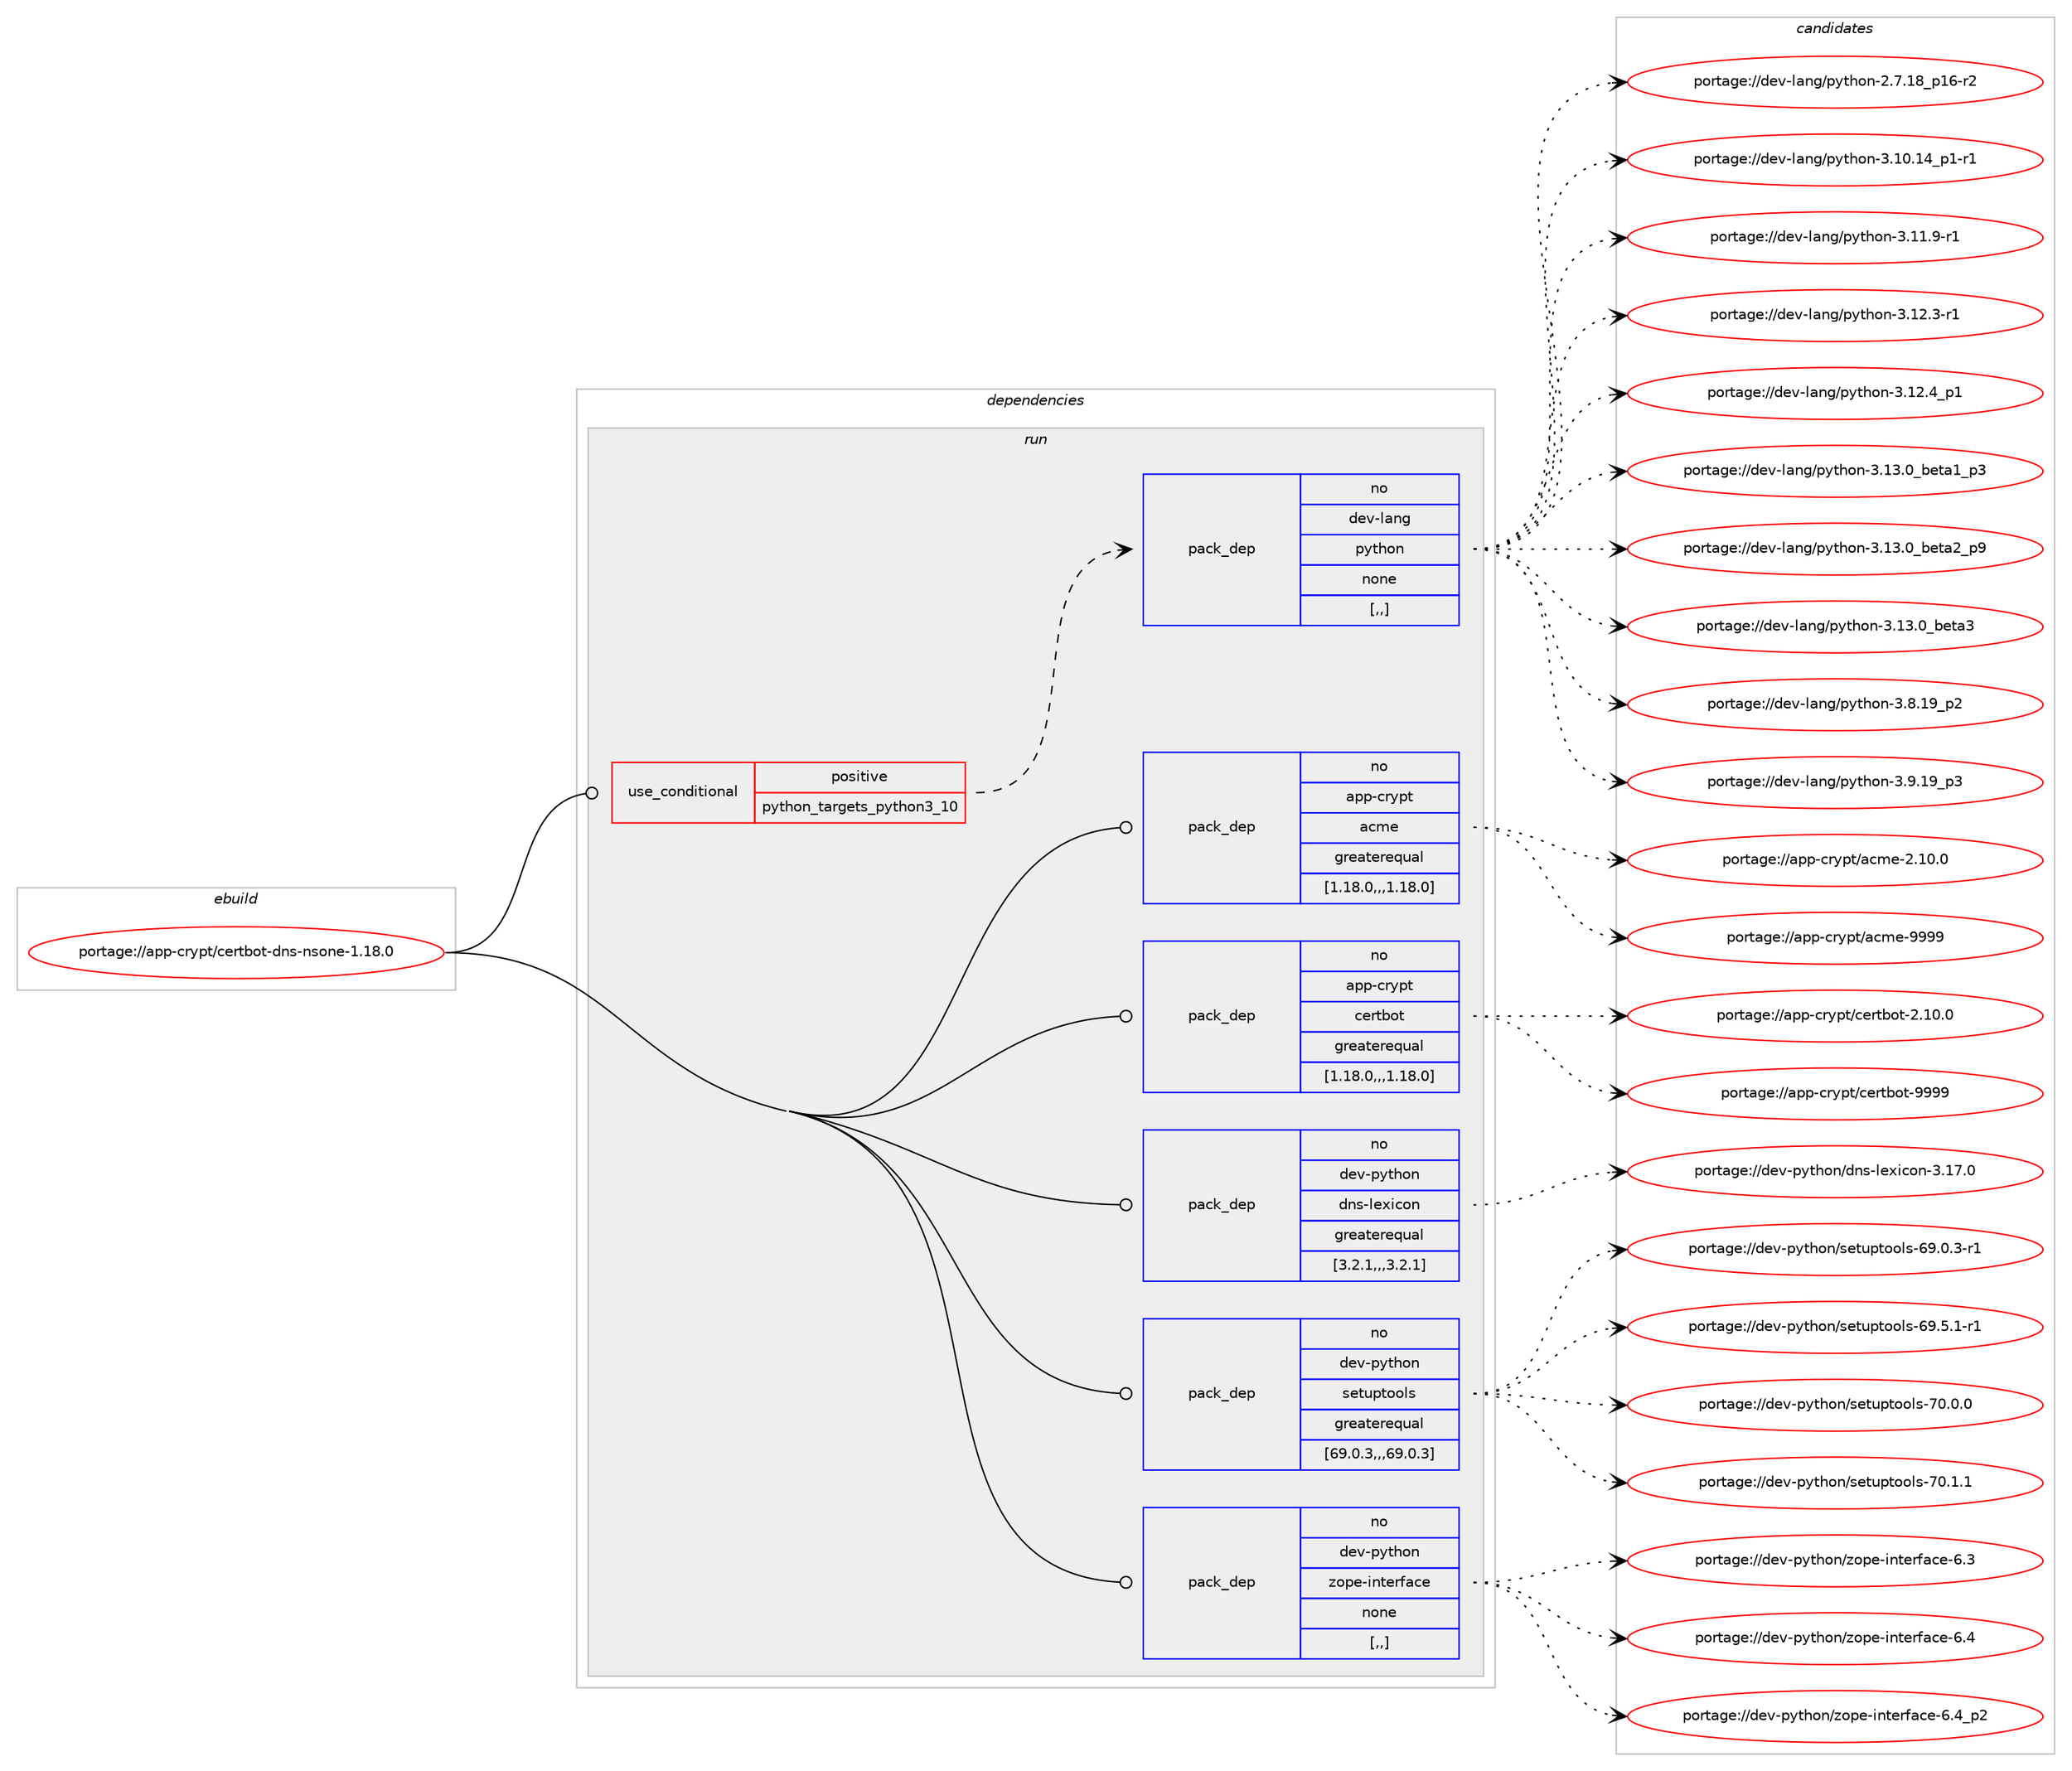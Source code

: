 digraph prolog {

# *************
# Graph options
# *************

newrank=true;
concentrate=true;
compound=true;
graph [rankdir=LR,fontname=Helvetica,fontsize=10,ranksep=1.5];#, ranksep=2.5, nodesep=0.2];
edge  [arrowhead=vee];
node  [fontname=Helvetica,fontsize=10];

# **********
# The ebuild
# **********

subgraph cluster_leftcol {
color=gray;
rank=same;
label=<<i>ebuild</i>>;
id [label="portage://app-crypt/certbot-dns-nsone-1.18.0", color=red, width=4, href="../app-crypt/certbot-dns-nsone-1.18.0.svg"];
}

# ****************
# The dependencies
# ****************

subgraph cluster_midcol {
color=gray;
label=<<i>dependencies</i>>;
subgraph cluster_compile {
fillcolor="#eeeeee";
style=filled;
label=<<i>compile</i>>;
}
subgraph cluster_compileandrun {
fillcolor="#eeeeee";
style=filled;
label=<<i>compile and run</i>>;
}
subgraph cluster_run {
fillcolor="#eeeeee";
style=filled;
label=<<i>run</i>>;
subgraph cond3186 {
dependency12006 [label=<<TABLE BORDER="0" CELLBORDER="1" CELLSPACING="0" CELLPADDING="4"><TR><TD ROWSPAN="3" CELLPADDING="10">use_conditional</TD></TR><TR><TD>positive</TD></TR><TR><TD>python_targets_python3_10</TD></TR></TABLE>>, shape=none, color=red];
subgraph pack8750 {
dependency12007 [label=<<TABLE BORDER="0" CELLBORDER="1" CELLSPACING="0" CELLPADDING="4" WIDTH="220"><TR><TD ROWSPAN="6" CELLPADDING="30">pack_dep</TD></TR><TR><TD WIDTH="110">no</TD></TR><TR><TD>dev-lang</TD></TR><TR><TD>python</TD></TR><TR><TD>none</TD></TR><TR><TD>[,,]</TD></TR></TABLE>>, shape=none, color=blue];
}
dependency12006:e -> dependency12007:w [weight=20,style="dashed",arrowhead="vee"];
}
id:e -> dependency12006:w [weight=20,style="solid",arrowhead="odot"];
subgraph pack8751 {
dependency12008 [label=<<TABLE BORDER="0" CELLBORDER="1" CELLSPACING="0" CELLPADDING="4" WIDTH="220"><TR><TD ROWSPAN="6" CELLPADDING="30">pack_dep</TD></TR><TR><TD WIDTH="110">no</TD></TR><TR><TD>app-crypt</TD></TR><TR><TD>acme</TD></TR><TR><TD>greaterequal</TD></TR><TR><TD>[1.18.0,,,1.18.0]</TD></TR></TABLE>>, shape=none, color=blue];
}
id:e -> dependency12008:w [weight=20,style="solid",arrowhead="odot"];
subgraph pack8752 {
dependency12009 [label=<<TABLE BORDER="0" CELLBORDER="1" CELLSPACING="0" CELLPADDING="4" WIDTH="220"><TR><TD ROWSPAN="6" CELLPADDING="30">pack_dep</TD></TR><TR><TD WIDTH="110">no</TD></TR><TR><TD>app-crypt</TD></TR><TR><TD>certbot</TD></TR><TR><TD>greaterequal</TD></TR><TR><TD>[1.18.0,,,1.18.0]</TD></TR></TABLE>>, shape=none, color=blue];
}
id:e -> dependency12009:w [weight=20,style="solid",arrowhead="odot"];
subgraph pack8753 {
dependency12010 [label=<<TABLE BORDER="0" CELLBORDER="1" CELLSPACING="0" CELLPADDING="4" WIDTH="220"><TR><TD ROWSPAN="6" CELLPADDING="30">pack_dep</TD></TR><TR><TD WIDTH="110">no</TD></TR><TR><TD>dev-python</TD></TR><TR><TD>dns-lexicon</TD></TR><TR><TD>greaterequal</TD></TR><TR><TD>[3.2.1,,,3.2.1]</TD></TR></TABLE>>, shape=none, color=blue];
}
id:e -> dependency12010:w [weight=20,style="solid",arrowhead="odot"];
subgraph pack8754 {
dependency12011 [label=<<TABLE BORDER="0" CELLBORDER="1" CELLSPACING="0" CELLPADDING="4" WIDTH="220"><TR><TD ROWSPAN="6" CELLPADDING="30">pack_dep</TD></TR><TR><TD WIDTH="110">no</TD></TR><TR><TD>dev-python</TD></TR><TR><TD>setuptools</TD></TR><TR><TD>greaterequal</TD></TR><TR><TD>[69.0.3,,,69.0.3]</TD></TR></TABLE>>, shape=none, color=blue];
}
id:e -> dependency12011:w [weight=20,style="solid",arrowhead="odot"];
subgraph pack8755 {
dependency12012 [label=<<TABLE BORDER="0" CELLBORDER="1" CELLSPACING="0" CELLPADDING="4" WIDTH="220"><TR><TD ROWSPAN="6" CELLPADDING="30">pack_dep</TD></TR><TR><TD WIDTH="110">no</TD></TR><TR><TD>dev-python</TD></TR><TR><TD>zope-interface</TD></TR><TR><TD>none</TD></TR><TR><TD>[,,]</TD></TR></TABLE>>, shape=none, color=blue];
}
id:e -> dependency12012:w [weight=20,style="solid",arrowhead="odot"];
}
}

# **************
# The candidates
# **************

subgraph cluster_choices {
rank=same;
color=gray;
label=<<i>candidates</i>>;

subgraph choice8750 {
color=black;
nodesep=1;
choice100101118451089711010347112121116104111110455046554649569511249544511450 [label="portage://dev-lang/python-2.7.18_p16-r2", color=red, width=4,href="../dev-lang/python-2.7.18_p16-r2.svg"];
choice100101118451089711010347112121116104111110455146494846495295112494511449 [label="portage://dev-lang/python-3.10.14_p1-r1", color=red, width=4,href="../dev-lang/python-3.10.14_p1-r1.svg"];
choice100101118451089711010347112121116104111110455146494946574511449 [label="portage://dev-lang/python-3.11.9-r1", color=red, width=4,href="../dev-lang/python-3.11.9-r1.svg"];
choice100101118451089711010347112121116104111110455146495046514511449 [label="portage://dev-lang/python-3.12.3-r1", color=red, width=4,href="../dev-lang/python-3.12.3-r1.svg"];
choice100101118451089711010347112121116104111110455146495046529511249 [label="portage://dev-lang/python-3.12.4_p1", color=red, width=4,href="../dev-lang/python-3.12.4_p1.svg"];
choice10010111845108971101034711212111610411111045514649514648959810111697499511251 [label="portage://dev-lang/python-3.13.0_beta1_p3", color=red, width=4,href="../dev-lang/python-3.13.0_beta1_p3.svg"];
choice10010111845108971101034711212111610411111045514649514648959810111697509511257 [label="portage://dev-lang/python-3.13.0_beta2_p9", color=red, width=4,href="../dev-lang/python-3.13.0_beta2_p9.svg"];
choice1001011184510897110103471121211161041111104551464951464895981011169751 [label="portage://dev-lang/python-3.13.0_beta3", color=red, width=4,href="../dev-lang/python-3.13.0_beta3.svg"];
choice100101118451089711010347112121116104111110455146564649579511250 [label="portage://dev-lang/python-3.8.19_p2", color=red, width=4,href="../dev-lang/python-3.8.19_p2.svg"];
choice100101118451089711010347112121116104111110455146574649579511251 [label="portage://dev-lang/python-3.9.19_p3", color=red, width=4,href="../dev-lang/python-3.9.19_p3.svg"];
dependency12007:e -> choice100101118451089711010347112121116104111110455046554649569511249544511450:w [style=dotted,weight="100"];
dependency12007:e -> choice100101118451089711010347112121116104111110455146494846495295112494511449:w [style=dotted,weight="100"];
dependency12007:e -> choice100101118451089711010347112121116104111110455146494946574511449:w [style=dotted,weight="100"];
dependency12007:e -> choice100101118451089711010347112121116104111110455146495046514511449:w [style=dotted,weight="100"];
dependency12007:e -> choice100101118451089711010347112121116104111110455146495046529511249:w [style=dotted,weight="100"];
dependency12007:e -> choice10010111845108971101034711212111610411111045514649514648959810111697499511251:w [style=dotted,weight="100"];
dependency12007:e -> choice10010111845108971101034711212111610411111045514649514648959810111697509511257:w [style=dotted,weight="100"];
dependency12007:e -> choice1001011184510897110103471121211161041111104551464951464895981011169751:w [style=dotted,weight="100"];
dependency12007:e -> choice100101118451089711010347112121116104111110455146564649579511250:w [style=dotted,weight="100"];
dependency12007:e -> choice100101118451089711010347112121116104111110455146574649579511251:w [style=dotted,weight="100"];
}
subgraph choice8751 {
color=black;
nodesep=1;
choice97112112459911412111211647979910910145504649484648 [label="portage://app-crypt/acme-2.10.0", color=red, width=4,href="../app-crypt/acme-2.10.0.svg"];
choice9711211245991141211121164797991091014557575757 [label="portage://app-crypt/acme-9999", color=red, width=4,href="../app-crypt/acme-9999.svg"];
dependency12008:e -> choice97112112459911412111211647979910910145504649484648:w [style=dotted,weight="100"];
dependency12008:e -> choice9711211245991141211121164797991091014557575757:w [style=dotted,weight="100"];
}
subgraph choice8752 {
color=black;
nodesep=1;
choice97112112459911412111211647991011141169811111645504649484648 [label="portage://app-crypt/certbot-2.10.0", color=red, width=4,href="../app-crypt/certbot-2.10.0.svg"];
choice9711211245991141211121164799101114116981111164557575757 [label="portage://app-crypt/certbot-9999", color=red, width=4,href="../app-crypt/certbot-9999.svg"];
dependency12009:e -> choice97112112459911412111211647991011141169811111645504649484648:w [style=dotted,weight="100"];
dependency12009:e -> choice9711211245991141211121164799101114116981111164557575757:w [style=dotted,weight="100"];
}
subgraph choice8753 {
color=black;
nodesep=1;
choice1001011184511212111610411111047100110115451081011201059911111045514649554648 [label="portage://dev-python/dns-lexicon-3.17.0", color=red, width=4,href="../dev-python/dns-lexicon-3.17.0.svg"];
dependency12010:e -> choice1001011184511212111610411111047100110115451081011201059911111045514649554648:w [style=dotted,weight="100"];
}
subgraph choice8754 {
color=black;
nodesep=1;
choice1001011184511212111610411111047115101116117112116111111108115455457464846514511449 [label="portage://dev-python/setuptools-69.0.3-r1", color=red, width=4,href="../dev-python/setuptools-69.0.3-r1.svg"];
choice1001011184511212111610411111047115101116117112116111111108115455457465346494511449 [label="portage://dev-python/setuptools-69.5.1-r1", color=red, width=4,href="../dev-python/setuptools-69.5.1-r1.svg"];
choice100101118451121211161041111104711510111611711211611111110811545554846484648 [label="portage://dev-python/setuptools-70.0.0", color=red, width=4,href="../dev-python/setuptools-70.0.0.svg"];
choice100101118451121211161041111104711510111611711211611111110811545554846494649 [label="portage://dev-python/setuptools-70.1.1", color=red, width=4,href="../dev-python/setuptools-70.1.1.svg"];
dependency12011:e -> choice1001011184511212111610411111047115101116117112116111111108115455457464846514511449:w [style=dotted,weight="100"];
dependency12011:e -> choice1001011184511212111610411111047115101116117112116111111108115455457465346494511449:w [style=dotted,weight="100"];
dependency12011:e -> choice100101118451121211161041111104711510111611711211611111110811545554846484648:w [style=dotted,weight="100"];
dependency12011:e -> choice100101118451121211161041111104711510111611711211611111110811545554846494649:w [style=dotted,weight="100"];
}
subgraph choice8755 {
color=black;
nodesep=1;
choice100101118451121211161041111104712211111210145105110116101114102979910145544651 [label="portage://dev-python/zope-interface-6.3", color=red, width=4,href="../dev-python/zope-interface-6.3.svg"];
choice100101118451121211161041111104712211111210145105110116101114102979910145544652 [label="portage://dev-python/zope-interface-6.4", color=red, width=4,href="../dev-python/zope-interface-6.4.svg"];
choice1001011184511212111610411111047122111112101451051101161011141029799101455446529511250 [label="portage://dev-python/zope-interface-6.4_p2", color=red, width=4,href="../dev-python/zope-interface-6.4_p2.svg"];
dependency12012:e -> choice100101118451121211161041111104712211111210145105110116101114102979910145544651:w [style=dotted,weight="100"];
dependency12012:e -> choice100101118451121211161041111104712211111210145105110116101114102979910145544652:w [style=dotted,weight="100"];
dependency12012:e -> choice1001011184511212111610411111047122111112101451051101161011141029799101455446529511250:w [style=dotted,weight="100"];
}
}

}

